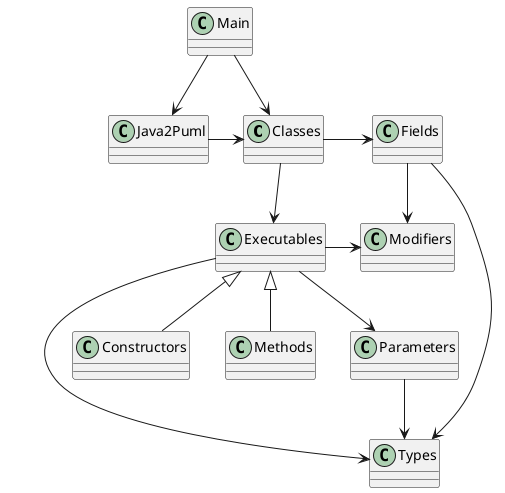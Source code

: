 @startuml
'https://plantuml.com/class-diagram

class Classes {
}
class Constructors {
}
class Executables {
}
class Fields {
}
class Java2Puml {
}
class Main {
}
class Methods {
}
class Modifiers {
}
class Parameters {
}
class Types {
}
Main --> Java2Puml
Main --> Classes

Java2Puml -> Classes

Classes --> Executables
Classes -> Fields

Executables <|-- Methods
Executables <|-- Constructors
Executables --> Parameters
Executables -> Modifiers
Executables -> Types

Parameters --> Types

Fields --> Modifiers
Fields --> Types

@enduml